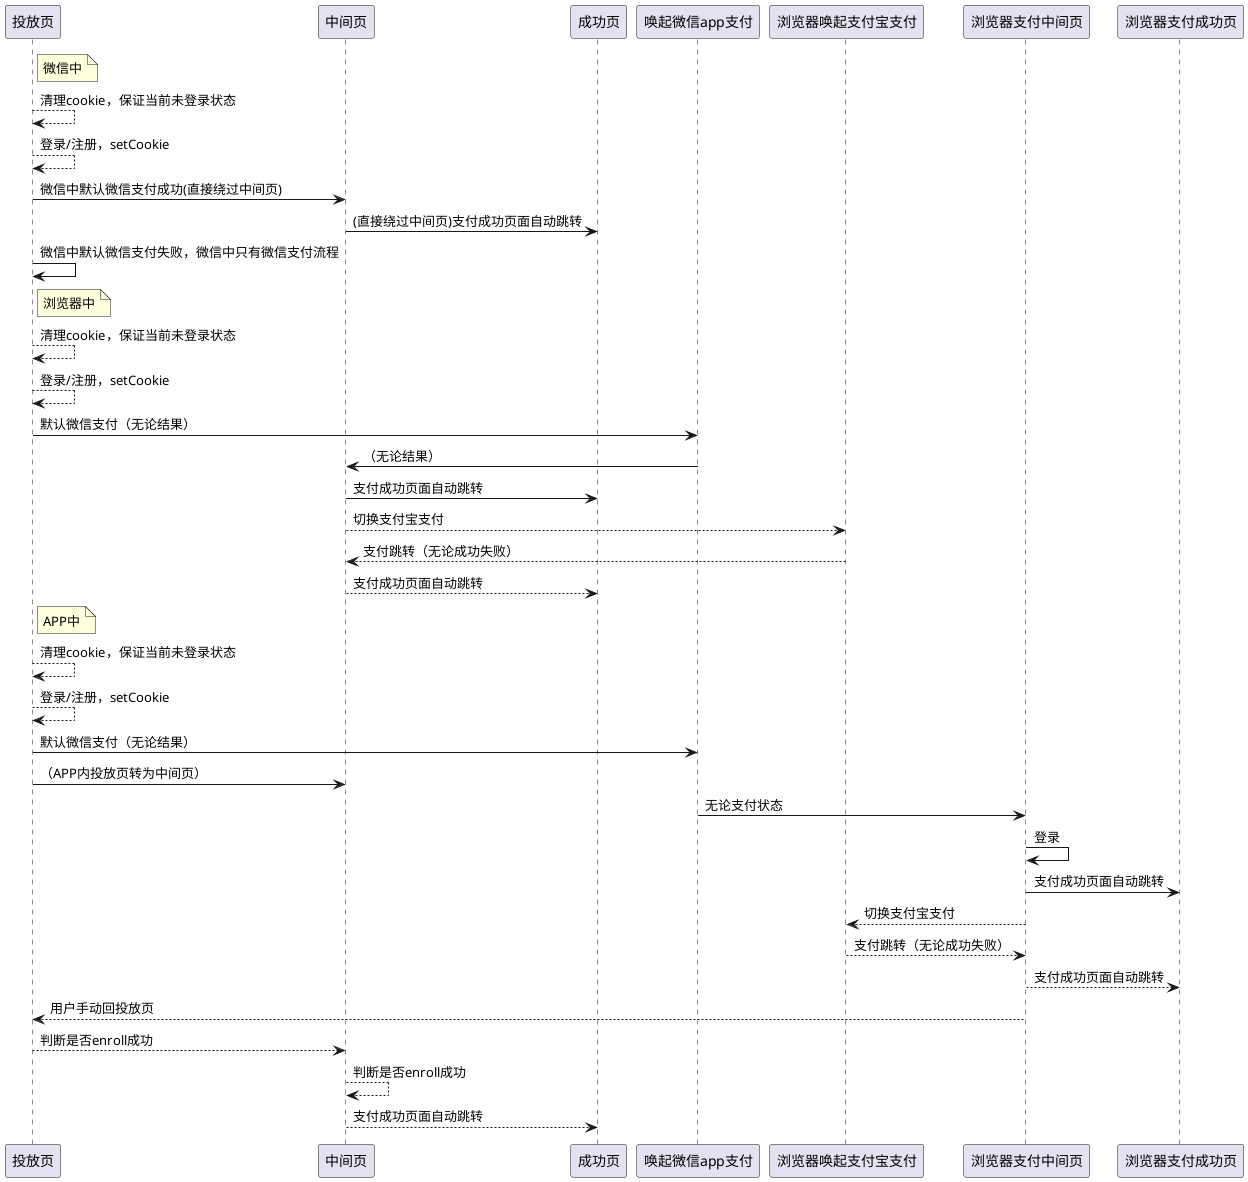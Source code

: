 @startuml
note right of 投放页: 微信中
投放页 --> 投放页 :清理cookie，保证当前未登录状态
投放页 --> 投放页 : 登录/注册，setCookie
投放页 -> 中间页 : 微信中默认微信支付成功(直接绕过中间页)
中间页 -> 成功页 : (直接绕过中间页)支付成功页面自动跳转
投放页 -> 投放页 : 微信中默认微信支付失败，微信中只有微信支付流程

note right of 投放页: 浏览器中
投放页 --> 投放页 :清理cookie，保证当前未登录状态
投放页 --> 投放页 : 登录/注册，setCookie
投放页 -> 唤起微信app支付 : 默认微信支付（无论结果）
唤起微信app支付 -> 中间页 :（无论结果）
中间页 -> 成功页: 支付成功页面自动跳转
中间页 --> 浏览器唤起支付宝支付 : 切换支付宝支付
浏览器唤起支付宝支付 --> 中间页: 支付跳转（无论成功失败）
中间页 --> 成功页: 支付成功页面自动跳转

note right of 投放页: APP中
投放页 --> 投放页 :清理cookie，保证当前未登录状态
投放页 --> 投放页 : 登录/注册，setCookie
投放页 -> 唤起微信app支付 : 默认微信支付（无论结果）
投放页 -> 中间页 : （APP内投放页转为中间页）
唤起微信app支付 -> 浏览器支付中间页 : 无论支付状态
浏览器支付中间页 -> 浏览器支付中间页 : 登录
浏览器支付中间页 -> 浏览器支付成功页: 支付成功页面自动跳转
浏览器支付中间页 --> 浏览器唤起支付宝支付 : 切换支付宝支付
浏览器唤起支付宝支付 --> 浏览器支付中间页: 支付跳转（无论成功失败）
浏览器支付中间页 --> 浏览器支付成功页 : 支付成功页面自动跳转
浏览器支付中间页 --> 投放页: 用户手动回投放页
投放页 --> 中间页: 判断是否enroll成功
中间页 --> 中间页: 判断是否enroll成功
中间页 --> 成功页: 支付成功页面自动跳转

@enduml